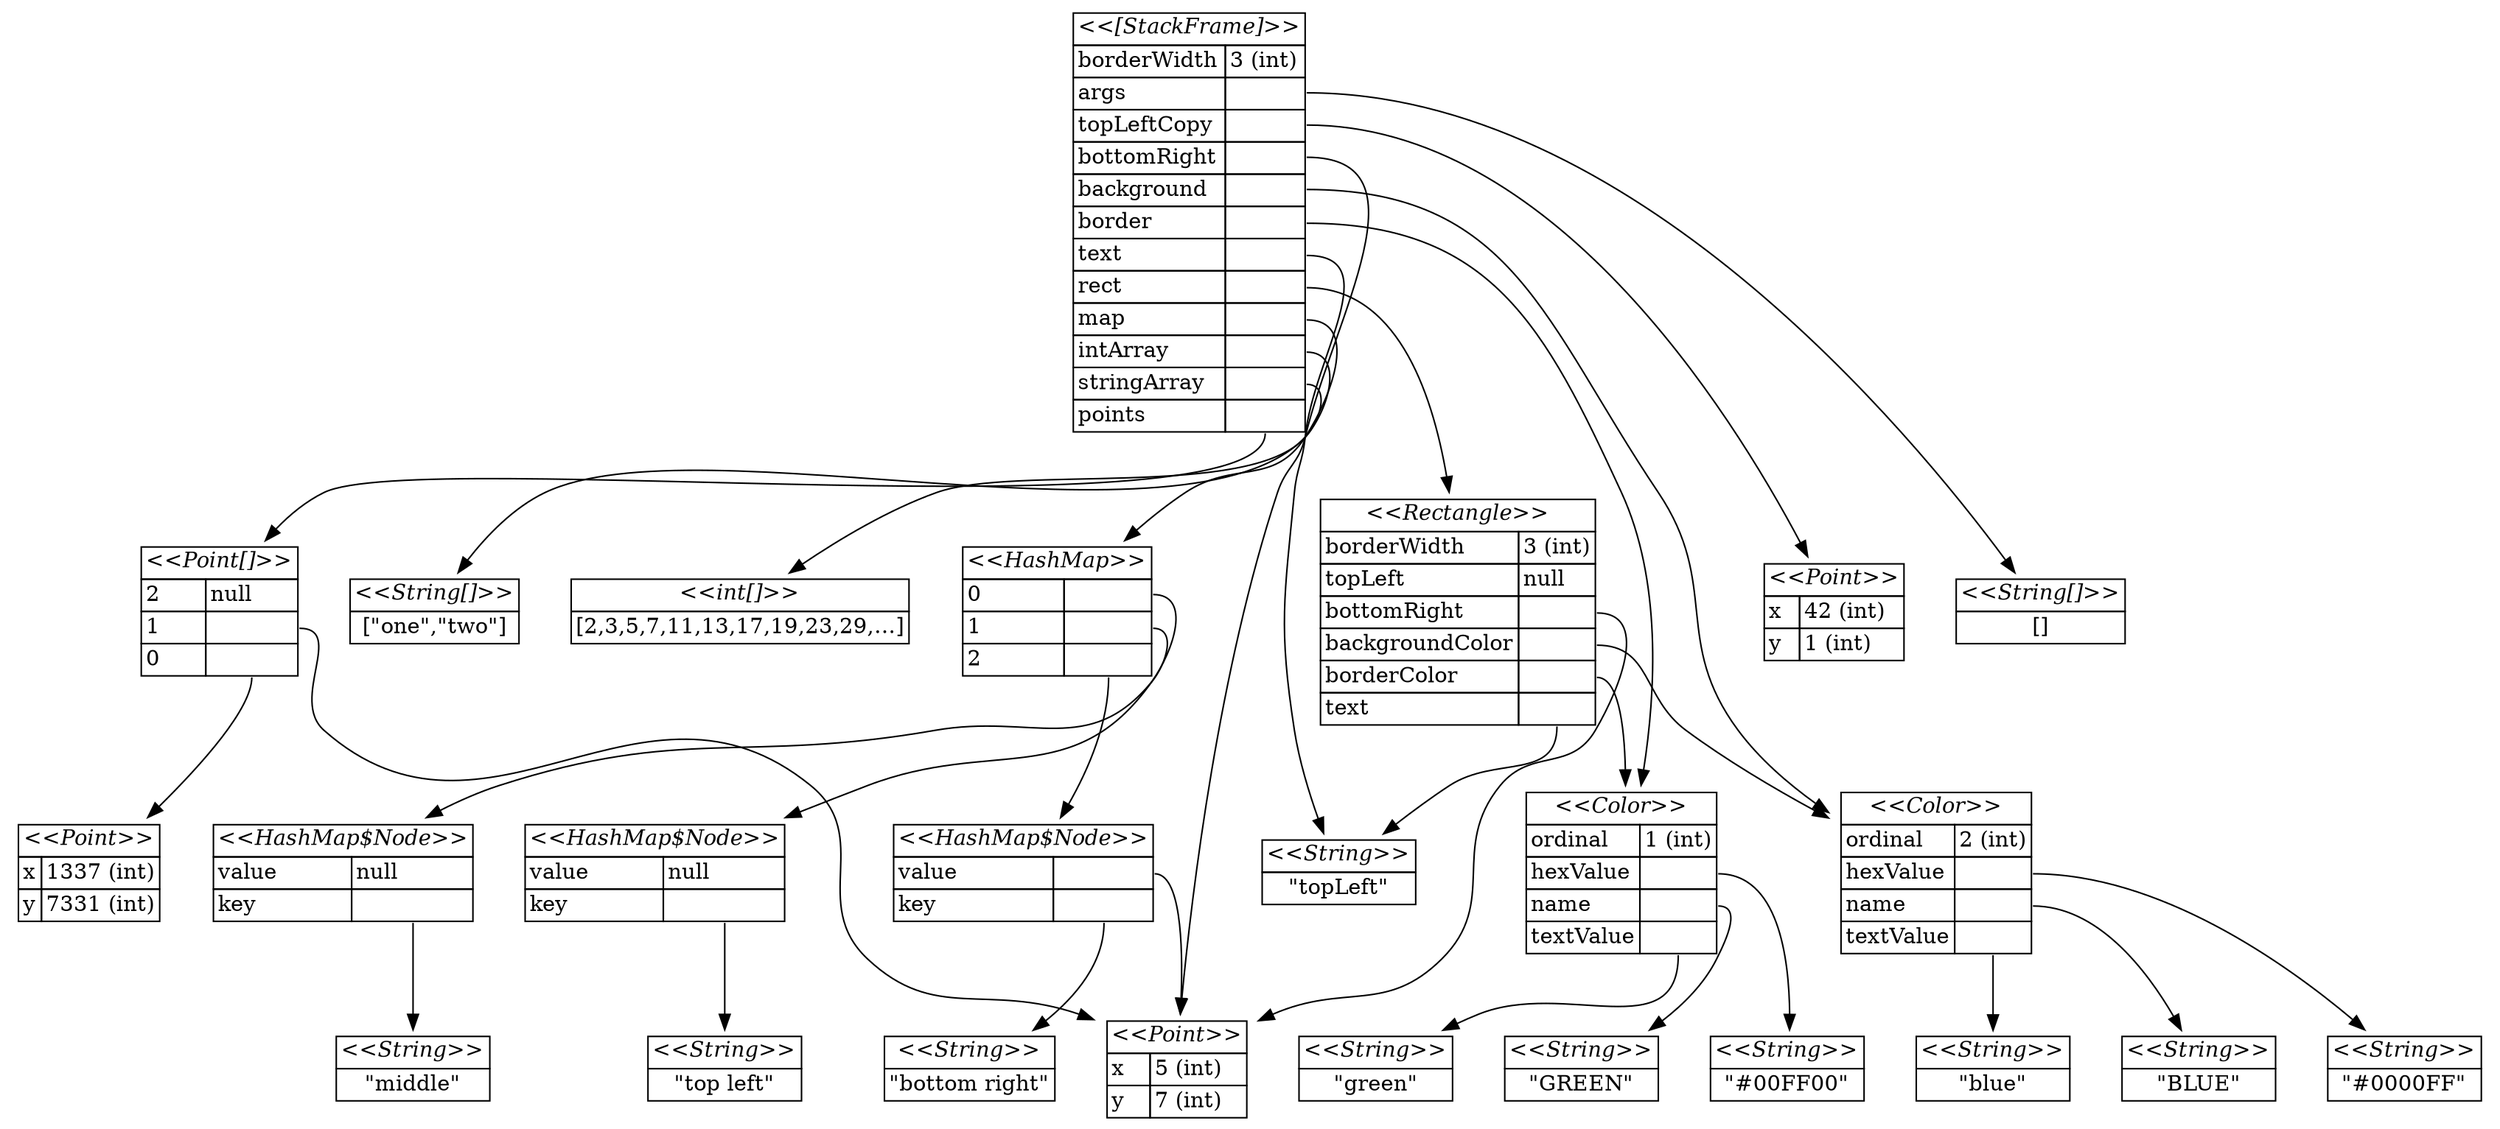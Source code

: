 digraph ObjectDiagram {
  node [shape=plaintext]
  _0f07b6f2a31cbd2e26428c51e8660b0dffe6e352 [label=<<table border="0" cellborder="1" cellspacing="0">
    <th><td colspan="2"><i>&lt;&lt;[StackFrame]&gt;&gt;</i></td></th>
    <tr><td align="left">borderWidth</td><td align="left" port="borderWidth">3 (int)</td></tr>
    <tr><td align="left">args</td><td align="left" port="args"></td></tr>
    <tr><td align="left">topLeftCopy</td><td align="left" port="topLeftCopy"></td></tr>
    <tr><td align="left">bottomRight</td><td align="left" port="bottomRight"></td></tr>
    <tr><td align="left">background</td><td align="left" port="background"></td></tr>
    <tr><td align="left">border</td><td align="left" port="border"></td></tr>
    <tr><td align="left">text</td><td align="left" port="text"></td></tr>
    <tr><td align="left">rect</td><td align="left" port="rect"></td></tr>
    <tr><td align="left">map</td><td align="left" port="map"></td></tr>
    <tr><td align="left">intArray</td><td align="left" port="intArray"></td></tr>
    <tr><td align="left">stringArray</td><td align="left" port="stringArray"></td></tr>
    <tr><td align="left">points</td><td align="left" port="points"></td></tr>
  </table>>]
  _482d9dec6ff954d68d94793f765be61dbc59cb47 [label=<<table border="0" cellborder="1" cellspacing="0">
    <th><td colspan="2"><i>&lt;&lt;String[]&gt;&gt;</i></td></th>
    <tr><td colspan="2">[]</td></tr>
  </table>>]
  _1b1d14e75647f191269ac449d87d9ac12506b865 [label=<<table border="0" cellborder="1" cellspacing="0">
    <th><td colspan="2"><i>&lt;&lt;Point&gt;&gt;</i></td></th>
    <tr><td align="left">x</td><td align="left" port="x">42 (int)</td></tr>
    <tr><td align="left">y</td><td align="left" port="y">1 (int)</td></tr>
  </table>>]
  _a4085fe64a34efdca9c495374ced14d982a9fcf0 [label=<<table border="0" cellborder="1" cellspacing="0">
    <th><td colspan="2"><i>&lt;&lt;Point&gt;&gt;</i></td></th>
    <tr><td align="left">x</td><td align="left" port="x">5 (int)</td></tr>
    <tr><td align="left">y</td><td align="left" port="y">7 (int)</td></tr>
  </table>>]
  _c782cb251d54e777f73ba090318ea4549ea0154c [label=<<table border="0" cellborder="1" cellspacing="0">
    <th><td colspan="2"><i>&lt;&lt;Color&gt;&gt;</i></td></th>
    <tr><td align="left">ordinal</td><td align="left" port="ordinal">2 (int)</td></tr>
    <tr><td align="left">hexValue</td><td align="left" port="hexValue"></td></tr>
    <tr><td align="left">name</td><td align="left" port="name"></td></tr>
    <tr><td align="left">textValue</td><td align="left" port="textValue"></td></tr>
  </table>>]
  _ddc022e583fa6f700df84118a557f6ee593d0896 [label=<<table border="0" cellborder="1" cellspacing="0">
    <th><td colspan="2"><i>&lt;&lt;String&gt;&gt;</i></td></th>
    <tr><td colspan="2">"#0000FF"</td></tr>
  </table>>]
  _68f417e07413646bc6802be73fa896ef65e71986 [label=<<table border="0" cellborder="1" cellspacing="0">
    <th><td colspan="2"><i>&lt;&lt;String&gt;&gt;</i></td></th>
    <tr><td colspan="2">"BLUE"</td></tr>
  </table>>]
  _2fc96ff8cf245465ff831587cf4c032a1fee1ecb [label=<<table border="0" cellborder="1" cellspacing="0">
    <th><td colspan="2"><i>&lt;&lt;String&gt;&gt;</i></td></th>
    <tr><td colspan="2">"blue"</td></tr>
  </table>>]
  _83b1db9c519c2b87f16cd319822b17b3c6a62a8e [label=<<table border="0" cellborder="1" cellspacing="0">
    <th><td colspan="2"><i>&lt;&lt;Color&gt;&gt;</i></td></th>
    <tr><td align="left">ordinal</td><td align="left" port="ordinal">1 (int)</td></tr>
    <tr><td align="left">hexValue</td><td align="left" port="hexValue"></td></tr>
    <tr><td align="left">name</td><td align="left" port="name"></td></tr>
    <tr><td align="left">textValue</td><td align="left" port="textValue"></td></tr>
  </table>>]
  _f38dba1e51caf683679520a6946afc772ac2222d [label=<<table border="0" cellborder="1" cellspacing="0">
    <th><td colspan="2"><i>&lt;&lt;String&gt;&gt;</i></td></th>
    <tr><td colspan="2">"#00FF00"</td></tr>
  </table>>]
  _ed9882efaf59d7dfde3338f3304ac8f964ed8375 [label=<<table border="0" cellborder="1" cellspacing="0">
    <th><td colspan="2"><i>&lt;&lt;String&gt;&gt;</i></td></th>
    <tr><td colspan="2">"GREEN"</td></tr>
  </table>>]
  _4593e280546f904a7f1a2b3c5cfa43d8ae500f53 [label=<<table border="0" cellborder="1" cellspacing="0">
    <th><td colspan="2"><i>&lt;&lt;String&gt;&gt;</i></td></th>
    <tr><td colspan="2">"green"</td></tr>
  </table>>]
  _33682ad97510072b61183de7a4bb48da0e39b0b1 [label=<<table border="0" cellborder="1" cellspacing="0">
    <th><td colspan="2"><i>&lt;&lt;String&gt;&gt;</i></td></th>
    <tr><td colspan="2">"topLeft"</td></tr>
  </table>>]
  _e91898f089a0f9e253c468c6d8d606f38cf85329 [label=<<table border="0" cellborder="1" cellspacing="0">
    <th><td colspan="2"><i>&lt;&lt;Rectangle&gt;&gt;</i></td></th>
    <tr><td align="left">borderWidth</td><td align="left" port="borderWidth">3 (int)</td></tr>
    <tr><td align="left">topLeft</td><td align="left" port="topLeft">null</td></tr>
    <tr><td align="left">bottomRight</td><td align="left" port="bottomRight"></td></tr>
    <tr><td align="left">backgroundColor</td><td align="left" port="backgroundColor"></td></tr>
    <tr><td align="left">borderColor</td><td align="left" port="borderColor"></td></tr>
    <tr><td align="left">text</td><td align="left" port="text"></td></tr>
  </table>>]
  _86d2b65f32348774927a79d7a31769d7e10f45e3 [label=<<table border="0" cellborder="1" cellspacing="0">
    <th><td colspan="2"><i>&lt;&lt;HashMap&gt;&gt;</i></td></th>
    <tr><td align="left">0</td><td align="left" port="0"></td></tr>
    <tr><td align="left">1</td><td align="left" port="1"></td></tr>
    <tr><td align="left">2</td><td align="left" port="2"></td></tr>
  </table>>]
  _a21cb739419a4eaab8ba844909b45dd76458437f [label=<<table border="0" cellborder="1" cellspacing="0">
    <th><td colspan="2"><i>&lt;&lt;HashMap$Node&gt;&gt;</i></td></th>
    <tr><td align="left">value</td><td align="left" port="value">null</td></tr>
    <tr><td align="left">key</td><td align="left" port="key"></td></tr>
  </table>>]
  _cd6760fb5af30e8ebf4ff44f153961f212af9bb5 [label=<<table border="0" cellborder="1" cellspacing="0">
    <th><td colspan="2"><i>&lt;&lt;String&gt;&gt;</i></td></th>
    <tr><td colspan="2">"top left"</td></tr>
  </table>>]
  _1163868589bb43fc94f11464b480fbb3e9138123 [label=<<table border="0" cellborder="1" cellspacing="0">
    <th><td colspan="2"><i>&lt;&lt;HashMap$Node&gt;&gt;</i></td></th>
    <tr><td align="left">value</td><td align="left" port="value">null</td></tr>
    <tr><td align="left">key</td><td align="left" port="key"></td></tr>
  </table>>]
  _34de41e50bb069b8e9e78b1b7731121eb4debf9c [label=<<table border="0" cellborder="1" cellspacing="0">
    <th><td colspan="2"><i>&lt;&lt;String&gt;&gt;</i></td></th>
    <tr><td colspan="2">"middle"</td></tr>
  </table>>]
  _687cda35abd48b9a7e14c54e9ef62d1f9cc080a7 [label=<<table border="0" cellborder="1" cellspacing="0">
    <th><td colspan="2"><i>&lt;&lt;HashMap$Node&gt;&gt;</i></td></th>
    <tr><td align="left">value</td><td align="left" port="value"></td></tr>
    <tr><td align="left">key</td><td align="left" port="key"></td></tr>
  </table>>]
  _9ec248d870dc55767f1de0ba3545ed57f767a43c [label=<<table border="0" cellborder="1" cellspacing="0">
    <th><td colspan="2"><i>&lt;&lt;String&gt;&gt;</i></td></th>
    <tr><td colspan="2">"bottom right"</td></tr>
  </table>>]
  _26cb8f97b39839eb7ae52c25f2f8d102403660b5 [label=<<table border="0" cellborder="1" cellspacing="0">
    <th><td colspan="2"><i>&lt;&lt;int[]&gt;&gt;</i></td></th>
    <tr><td colspan="2">[2,3,5,7,11,13,17,19,23,29,…]</td></tr>
  </table>>]
  _71d4b85b1d4247e6d2f27d76c2384fefeec170bd [label=<<table border="0" cellborder="1" cellspacing="0">
    <th><td colspan="2"><i>&lt;&lt;String[]&gt;&gt;</i></td></th>
    <tr><td colspan="2">["one","two"]</td></tr>
  </table>>]
  _d2d6627a35a13caa54370564ee9914486bf006b6 [label=<<table border="0" cellborder="1" cellspacing="0">
    <th><td colspan="2"><i>&lt;&lt;Point[]&gt;&gt;</i></td></th>
    <tr><td align="left">2</td><td align="left" port="2">null</td></tr>
    <tr><td align="left">1</td><td align="left" port="1"></td></tr>
    <tr><td align="left">0</td><td align="left" port="0"></td></tr>
  </table>>]
  _19700cd8fd1b87bef6d2046533a6afbb10c87d0a [label=<<table border="0" cellborder="1" cellspacing="0">
    <th><td colspan="2"><i>&lt;&lt;Point&gt;&gt;</i></td></th>
    <tr><td align="left">x</td><td align="left" port="x">1337 (int)</td></tr>
    <tr><td align="left">y</td><td align="left" port="y">7331 (int)</td></tr>
  </table>>]
  _0f07b6f2a31cbd2e26428c51e8660b0dffe6e352:args -> _482d9dec6ff954d68d94793f765be61dbc59cb47
  _0f07b6f2a31cbd2e26428c51e8660b0dffe6e352:topLeftCopy -> _1b1d14e75647f191269ac449d87d9ac12506b865
  _0f07b6f2a31cbd2e26428c51e8660b0dffe6e352:bottomRight -> _a4085fe64a34efdca9c495374ced14d982a9fcf0
  _e91898f089a0f9e253c468c6d8d606f38cf85329:bottomRight -> _a4085fe64a34efdca9c495374ced14d982a9fcf0
  _687cda35abd48b9a7e14c54e9ef62d1f9cc080a7:value -> _a4085fe64a34efdca9c495374ced14d982a9fcf0
  _d2d6627a35a13caa54370564ee9914486bf006b6:1 -> _a4085fe64a34efdca9c495374ced14d982a9fcf0
  _0f07b6f2a31cbd2e26428c51e8660b0dffe6e352:background -> _c782cb251d54e777f73ba090318ea4549ea0154c
  _e91898f089a0f9e253c468c6d8d606f38cf85329:backgroundColor -> _c782cb251d54e777f73ba090318ea4549ea0154c
  _c782cb251d54e777f73ba090318ea4549ea0154c:hexValue -> _ddc022e583fa6f700df84118a557f6ee593d0896
  _c782cb251d54e777f73ba090318ea4549ea0154c:name -> _68f417e07413646bc6802be73fa896ef65e71986
  _c782cb251d54e777f73ba090318ea4549ea0154c:textValue -> _2fc96ff8cf245465ff831587cf4c032a1fee1ecb
  _0f07b6f2a31cbd2e26428c51e8660b0dffe6e352:border -> _83b1db9c519c2b87f16cd319822b17b3c6a62a8e
  _e91898f089a0f9e253c468c6d8d606f38cf85329:borderColor -> _83b1db9c519c2b87f16cd319822b17b3c6a62a8e
  _83b1db9c519c2b87f16cd319822b17b3c6a62a8e:hexValue -> _f38dba1e51caf683679520a6946afc772ac2222d
  _83b1db9c519c2b87f16cd319822b17b3c6a62a8e:name -> _ed9882efaf59d7dfde3338f3304ac8f964ed8375
  _83b1db9c519c2b87f16cd319822b17b3c6a62a8e:textValue -> _4593e280546f904a7f1a2b3c5cfa43d8ae500f53
  _0f07b6f2a31cbd2e26428c51e8660b0dffe6e352:text -> _33682ad97510072b61183de7a4bb48da0e39b0b1
  _e91898f089a0f9e253c468c6d8d606f38cf85329:text -> _33682ad97510072b61183de7a4bb48da0e39b0b1
  _0f07b6f2a31cbd2e26428c51e8660b0dffe6e352:rect -> _e91898f089a0f9e253c468c6d8d606f38cf85329
  _0f07b6f2a31cbd2e26428c51e8660b0dffe6e352:map -> _86d2b65f32348774927a79d7a31769d7e10f45e3
  _86d2b65f32348774927a79d7a31769d7e10f45e3:0 -> _a21cb739419a4eaab8ba844909b45dd76458437f
  _a21cb739419a4eaab8ba844909b45dd76458437f:key -> _cd6760fb5af30e8ebf4ff44f153961f212af9bb5
  _86d2b65f32348774927a79d7a31769d7e10f45e3:1 -> _1163868589bb43fc94f11464b480fbb3e9138123
  _1163868589bb43fc94f11464b480fbb3e9138123:key -> _34de41e50bb069b8e9e78b1b7731121eb4debf9c
  _86d2b65f32348774927a79d7a31769d7e10f45e3:2 -> _687cda35abd48b9a7e14c54e9ef62d1f9cc080a7
  _687cda35abd48b9a7e14c54e9ef62d1f9cc080a7:key -> _9ec248d870dc55767f1de0ba3545ed57f767a43c
  _0f07b6f2a31cbd2e26428c51e8660b0dffe6e352:intArray -> _26cb8f97b39839eb7ae52c25f2f8d102403660b5
  _0f07b6f2a31cbd2e26428c51e8660b0dffe6e352:stringArray -> _71d4b85b1d4247e6d2f27d76c2384fefeec170bd
  _0f07b6f2a31cbd2e26428c51e8660b0dffe6e352:points -> _d2d6627a35a13caa54370564ee9914486bf006b6
  _d2d6627a35a13caa54370564ee9914486bf006b6:0 -> _19700cd8fd1b87bef6d2046533a6afbb10c87d0a
}
